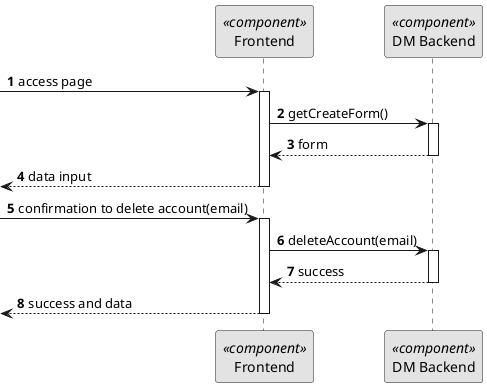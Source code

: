 @startuml 5.1.3
skinparam monochrome true
skinparam packageStyle rectangle
skinparam shadowing false

autonumber

participant "Frontend" as FE <<component>>
participant "DM Backend" as BE <<component>>



-> FE: access page

activate FE

FE -> BE: getCreateForm()
activate BE
BE --> FE: form
deactivate BE
<--FE: data input

deactivate FE

-> FE : confirmation to delete account(email)
activate FE
FE -> BE: deleteAccount(email)
activate BE
BE --> FE: success
deactivate BE
<-- FE  : success and data

deactivate FE




@enduml